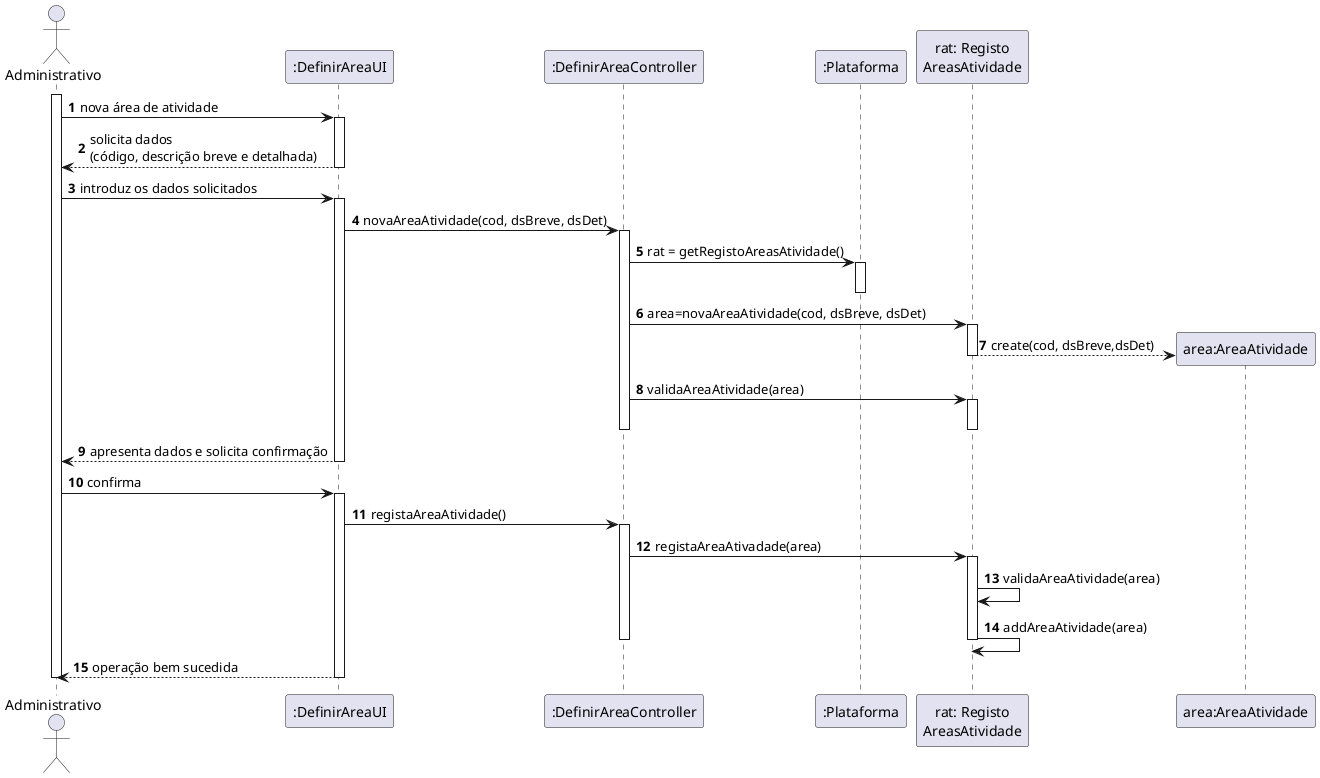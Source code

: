 @startuml
autonumber
actor "Administrativo" as ADM

participant ":DefinirAreaUI" as UI
participant ":DefinirAreaController" as CTRL
participant ":Plataforma" as PLAT
participant "rat: Registo\nAreasAtividade" as REG_AT
participant "area:AreaAtividade" as AREA

activate ADM
ADM -> UI : nova área de atividade
activate UI
UI --> ADM : solicita dados \n(código, descrição breve e detalhada)
deactivate UI

ADM -> UI : introduz os dados solicitados
activate UI
UI -> CTRL : novaAreaAtividade(cod, dsBreve, dsDet)
activate CTRL
CTRL -> PLAT: rat = getRegistoAreasAtividade()
activate PLAT
deactivate PLAT
CTRL -> REG_AT: area=novaAreaAtividade(cod, dsBreve, dsDet)
activate REG_AT
REG_AT --> AREA ** : create(cod, dsBreve,dsDet)
deactivate REG_AT

CTRL -> REG_AT: validaAreaAtividade(area)
activate REG_AT
deactivate REG_AT

deactivate CTRL
UI --> ADM : apresenta dados e solicita confirmação
deactivate UI

ADM -> UI : confirma
activate UI

UI -> CTRL: registaAreaAtividade()
activate CTRL
CTRL ->REG_AT: registaAreaAtivadade(area)
activate REG_AT
REG_AT -> REG_AT: validaAreaAtividade(area)
REG_AT -> REG_AT: addAreaAtividade(area)

deactivate REG_AT
deactivate CTRL

UI --> ADM : operação bem sucedida
deactivate UI

deactivate ADM
@enduml